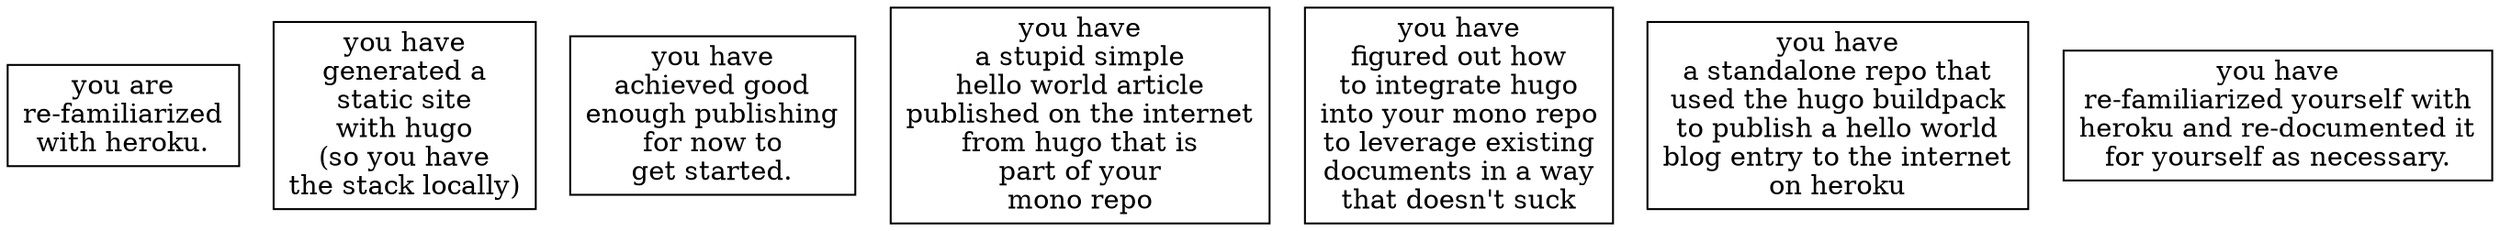 digraph {

01[shape=rect label="you are
re-familiarized
with heroku."]

02[shape=rect label="you have
generated a
static site
with hugo
(so you have
the stack locally)"]

03[shape=rect label="you have
achieved good
enough publishing
for now to
get started."]

04[shape=rect label="you have
a stupid simple
hello world article
published on the internet
from hugo that is
part of your
mono repo"]

05[shape=rect label="you have
figured out how
to integrate hugo
into your mono repo
to leverage existing
documents in a way
that doesn't suck"]

06[shape=rect label="you have
a standalone repo that
used the hugo buildpack
to publish a hello world
blog entry to the internet
on heroku"]

07[shape=rect label="you have
re-familiarized yourself with
heroku and re-documented it
for yourself as necessary."]
}
/*
  - #born.
*/
